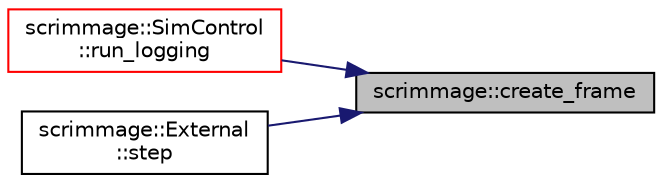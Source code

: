 digraph "scrimmage::create_frame"
{
 // LATEX_PDF_SIZE
  edge [fontname="Helvetica",fontsize="10",labelfontname="Helvetica",labelfontsize="10"];
  node [fontname="Helvetica",fontsize="10",shape=record];
  rankdir="RL";
  Node1 [label="scrimmage::create_frame",height=0.2,width=0.4,color="black", fillcolor="grey75", style="filled", fontcolor="black",tooltip=" "];
  Node1 -> Node2 [dir="back",color="midnightblue",fontsize="10",style="solid",fontname="Helvetica"];
  Node2 [label="scrimmage::SimControl\l::run_logging",height=0.2,width=0.4,color="red", fillcolor="white", style="filled",URL="$classscrimmage_1_1SimControl.html#ae7ddd20cc9e43fffe74198721697671c",tooltip=" "];
  Node1 -> Node11 [dir="back",color="midnightblue",fontsize="10",style="solid",fontname="Helvetica"];
  Node11 [label="scrimmage::External\l::step",height=0.2,width=0.4,color="black", fillcolor="white", style="filled",URL="$classscrimmage_1_1External.html#a8959fc9d4cba22e720fc0bedea38e765",tooltip=" "];
}
